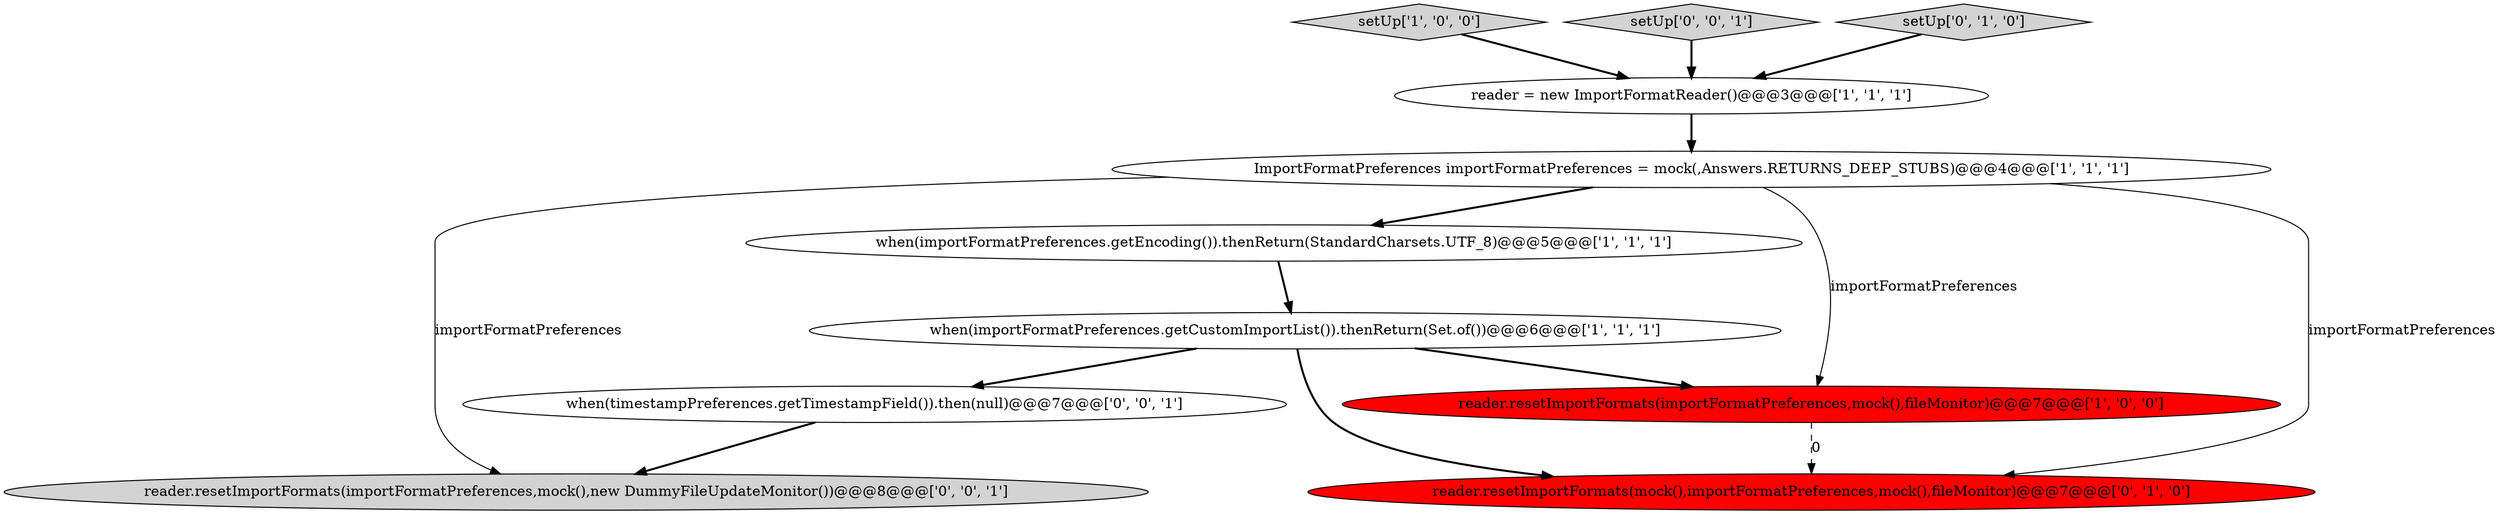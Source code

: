 digraph {
8 [style = filled, label = "reader.resetImportFormats(importFormatPreferences,mock(),new DummyFileUpdateMonitor())@@@8@@@['0', '0', '1']", fillcolor = lightgray, shape = ellipse image = "AAA0AAABBB3BBB"];
6 [style = filled, label = "reader.resetImportFormats(mock(),importFormatPreferences,mock(),fileMonitor)@@@7@@@['0', '1', '0']", fillcolor = red, shape = ellipse image = "AAA1AAABBB2BBB"];
4 [style = filled, label = "setUp['1', '0', '0']", fillcolor = lightgray, shape = diamond image = "AAA0AAABBB1BBB"];
9 [style = filled, label = "setUp['0', '0', '1']", fillcolor = lightgray, shape = diamond image = "AAA0AAABBB3BBB"];
10 [style = filled, label = "when(timestampPreferences.getTimestampField()).then(null)@@@7@@@['0', '0', '1']", fillcolor = white, shape = ellipse image = "AAA0AAABBB3BBB"];
7 [style = filled, label = "setUp['0', '1', '0']", fillcolor = lightgray, shape = diamond image = "AAA0AAABBB2BBB"];
3 [style = filled, label = "ImportFormatPreferences importFormatPreferences = mock(,Answers.RETURNS_DEEP_STUBS)@@@4@@@['1', '1', '1']", fillcolor = white, shape = ellipse image = "AAA0AAABBB1BBB"];
5 [style = filled, label = "reader = new ImportFormatReader()@@@3@@@['1', '1', '1']", fillcolor = white, shape = ellipse image = "AAA0AAABBB1BBB"];
2 [style = filled, label = "when(importFormatPreferences.getEncoding()).thenReturn(StandardCharsets.UTF_8)@@@5@@@['1', '1', '1']", fillcolor = white, shape = ellipse image = "AAA0AAABBB1BBB"];
0 [style = filled, label = "when(importFormatPreferences.getCustomImportList()).thenReturn(Set.of())@@@6@@@['1', '1', '1']", fillcolor = white, shape = ellipse image = "AAA0AAABBB1BBB"];
1 [style = filled, label = "reader.resetImportFormats(importFormatPreferences,mock(),fileMonitor)@@@7@@@['1', '0', '0']", fillcolor = red, shape = ellipse image = "AAA1AAABBB1BBB"];
9->5 [style = bold, label=""];
5->3 [style = bold, label=""];
3->8 [style = solid, label="importFormatPreferences"];
7->5 [style = bold, label=""];
2->0 [style = bold, label=""];
0->10 [style = bold, label=""];
3->2 [style = bold, label=""];
10->8 [style = bold, label=""];
0->6 [style = bold, label=""];
4->5 [style = bold, label=""];
0->1 [style = bold, label=""];
1->6 [style = dashed, label="0"];
3->1 [style = solid, label="importFormatPreferences"];
3->6 [style = solid, label="importFormatPreferences"];
}
